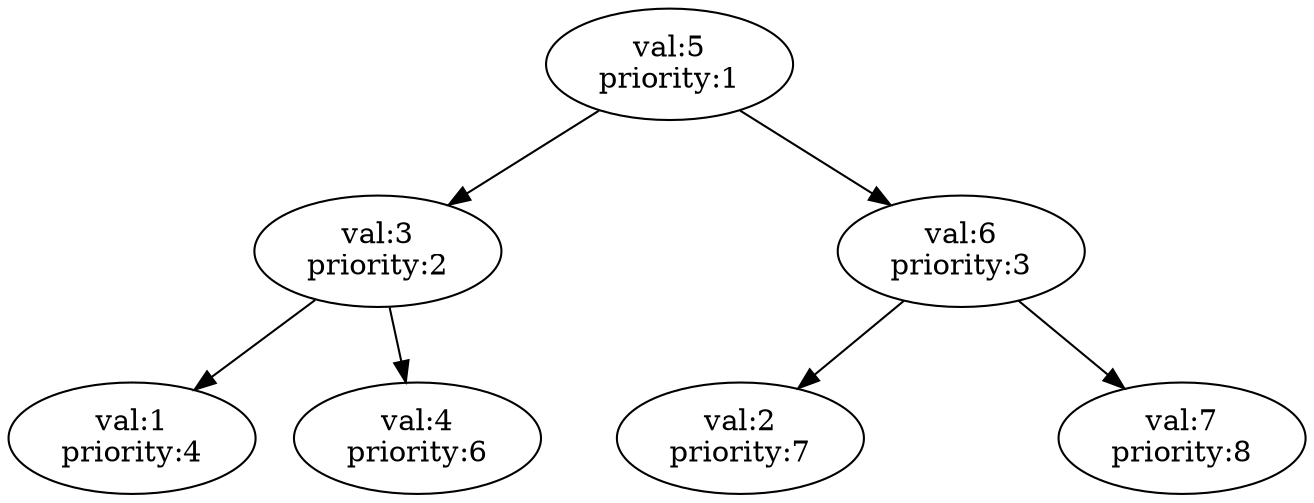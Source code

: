 digraph tree {
    n1[label="val:5\npriority:1"]
    n2[label="val:3\npriority:2"]
    n8[style=invis]
    n9[style=invis]
    n3[label="val:6\npriority:3"]
    n4[label="val:1\npriority:4"]
    n5[label="val:4\npriority:6"]
    n6[label="val:2\npriority:7"]
    n10[style=invis]
    n7[label="val:7\npriority:8"]
    n1->{n2 n3}
    n1->{n8 n9}[style=invis]
    n2->{n4 n5}
    n3->n10[style=invis]
    n3->{n6 n7}
}
